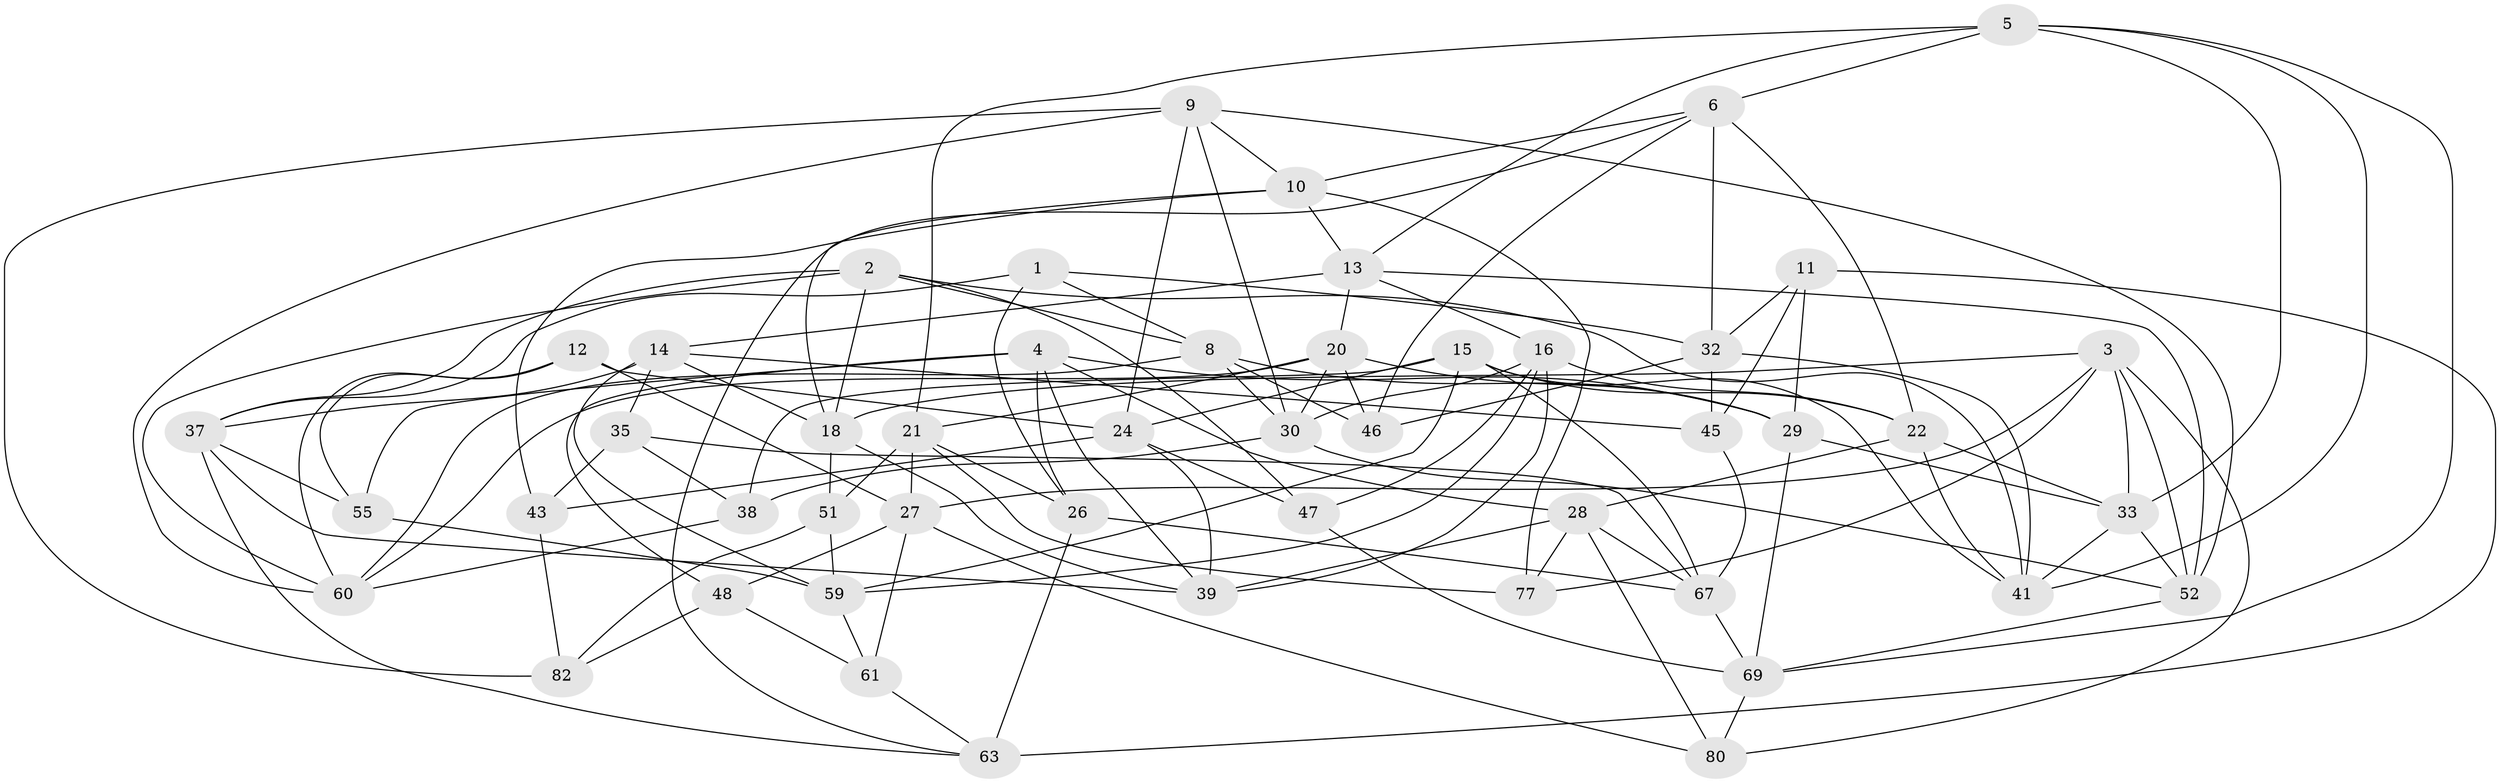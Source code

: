 // Generated by graph-tools (version 1.1) at 2025/24/03/03/25 07:24:25]
// undirected, 49 vertices, 130 edges
graph export_dot {
graph [start="1"]
  node [color=gray90,style=filled];
  1;
  2 [super="+75"];
  3 [super="+7"];
  4 [super="+17"];
  5 [super="+57"];
  6 [super="+25"];
  8 [super="+40"];
  9 [super="+19"];
  10 [super="+54"];
  11;
  12;
  13 [super="+34"];
  14 [super="+56"];
  15 [super="+50"];
  16 [super="+53"];
  18 [super="+31"];
  20 [super="+23"];
  21 [super="+58"];
  22 [super="+62"];
  24 [super="+64"];
  26 [super="+78"];
  27 [super="+44"];
  28 [super="+49"];
  29 [super="+70"];
  30 [super="+36"];
  32 [super="+79"];
  33 [super="+76"];
  35;
  37 [super="+66"];
  38;
  39 [super="+72"];
  41 [super="+42"];
  43;
  45;
  46;
  47;
  48;
  51;
  52 [super="+68"];
  55;
  59 [super="+81"];
  60 [super="+73"];
  61;
  63 [super="+65"];
  67 [super="+71"];
  69 [super="+74"];
  77;
  80;
  82;
  1 -- 26;
  1 -- 37;
  1 -- 32;
  1 -- 8;
  2 -- 47;
  2 -- 37;
  2 -- 18;
  2 -- 8;
  2 -- 41;
  2 -- 60;
  3 -- 80;
  3 -- 77;
  3 -- 27;
  3 -- 33;
  3 -- 18;
  3 -- 52;
  4 -- 48;
  4 -- 39;
  4 -- 28;
  4 -- 55;
  4 -- 26;
  4 -- 29;
  5 -- 33;
  5 -- 21;
  5 -- 69;
  5 -- 41;
  5 -- 13;
  5 -- 6;
  6 -- 46;
  6 -- 22;
  6 -- 32;
  6 -- 10;
  6 -- 63;
  8 -- 46;
  8 -- 60;
  8 -- 29;
  8 -- 30;
  9 -- 60;
  9 -- 24;
  9 -- 30;
  9 -- 10;
  9 -- 82;
  9 -- 52;
  10 -- 43;
  10 -- 77;
  10 -- 18;
  10 -- 13;
  11 -- 29;
  11 -- 45;
  11 -- 32;
  11 -- 63;
  12 -- 55;
  12 -- 24;
  12 -- 27;
  12 -- 60;
  13 -- 16;
  13 -- 20;
  13 -- 14;
  13 -- 52;
  14 -- 18;
  14 -- 37;
  14 -- 35;
  14 -- 45;
  14 -- 59;
  15 -- 67;
  15 -- 24;
  15 -- 22;
  15 -- 41;
  15 -- 59;
  15 -- 38;
  16 -- 22;
  16 -- 47;
  16 -- 39;
  16 -- 59;
  16 -- 30;
  18 -- 39;
  18 -- 51;
  20 -- 30;
  20 -- 21;
  20 -- 29;
  20 -- 46;
  20 -- 60;
  21 -- 51;
  21 -- 27;
  21 -- 77;
  21 -- 26;
  22 -- 33;
  22 -- 41;
  22 -- 28;
  24 -- 47;
  24 -- 43;
  24 -- 39;
  26 -- 63 [weight=2];
  26 -- 67;
  27 -- 48;
  27 -- 80;
  27 -- 61;
  28 -- 77;
  28 -- 80;
  28 -- 67;
  28 -- 39;
  29 -- 33;
  29 -- 69;
  30 -- 38;
  30 -- 52;
  32 -- 45;
  32 -- 46;
  32 -- 41;
  33 -- 41;
  33 -- 52;
  35 -- 43;
  35 -- 38;
  35 -- 67;
  37 -- 39;
  37 -- 63;
  37 -- 55;
  38 -- 60;
  43 -- 82;
  45 -- 67;
  47 -- 69;
  48 -- 82;
  48 -- 61;
  51 -- 82;
  51 -- 59;
  52 -- 69;
  55 -- 59;
  59 -- 61;
  61 -- 63;
  67 -- 69;
  69 -- 80;
}
